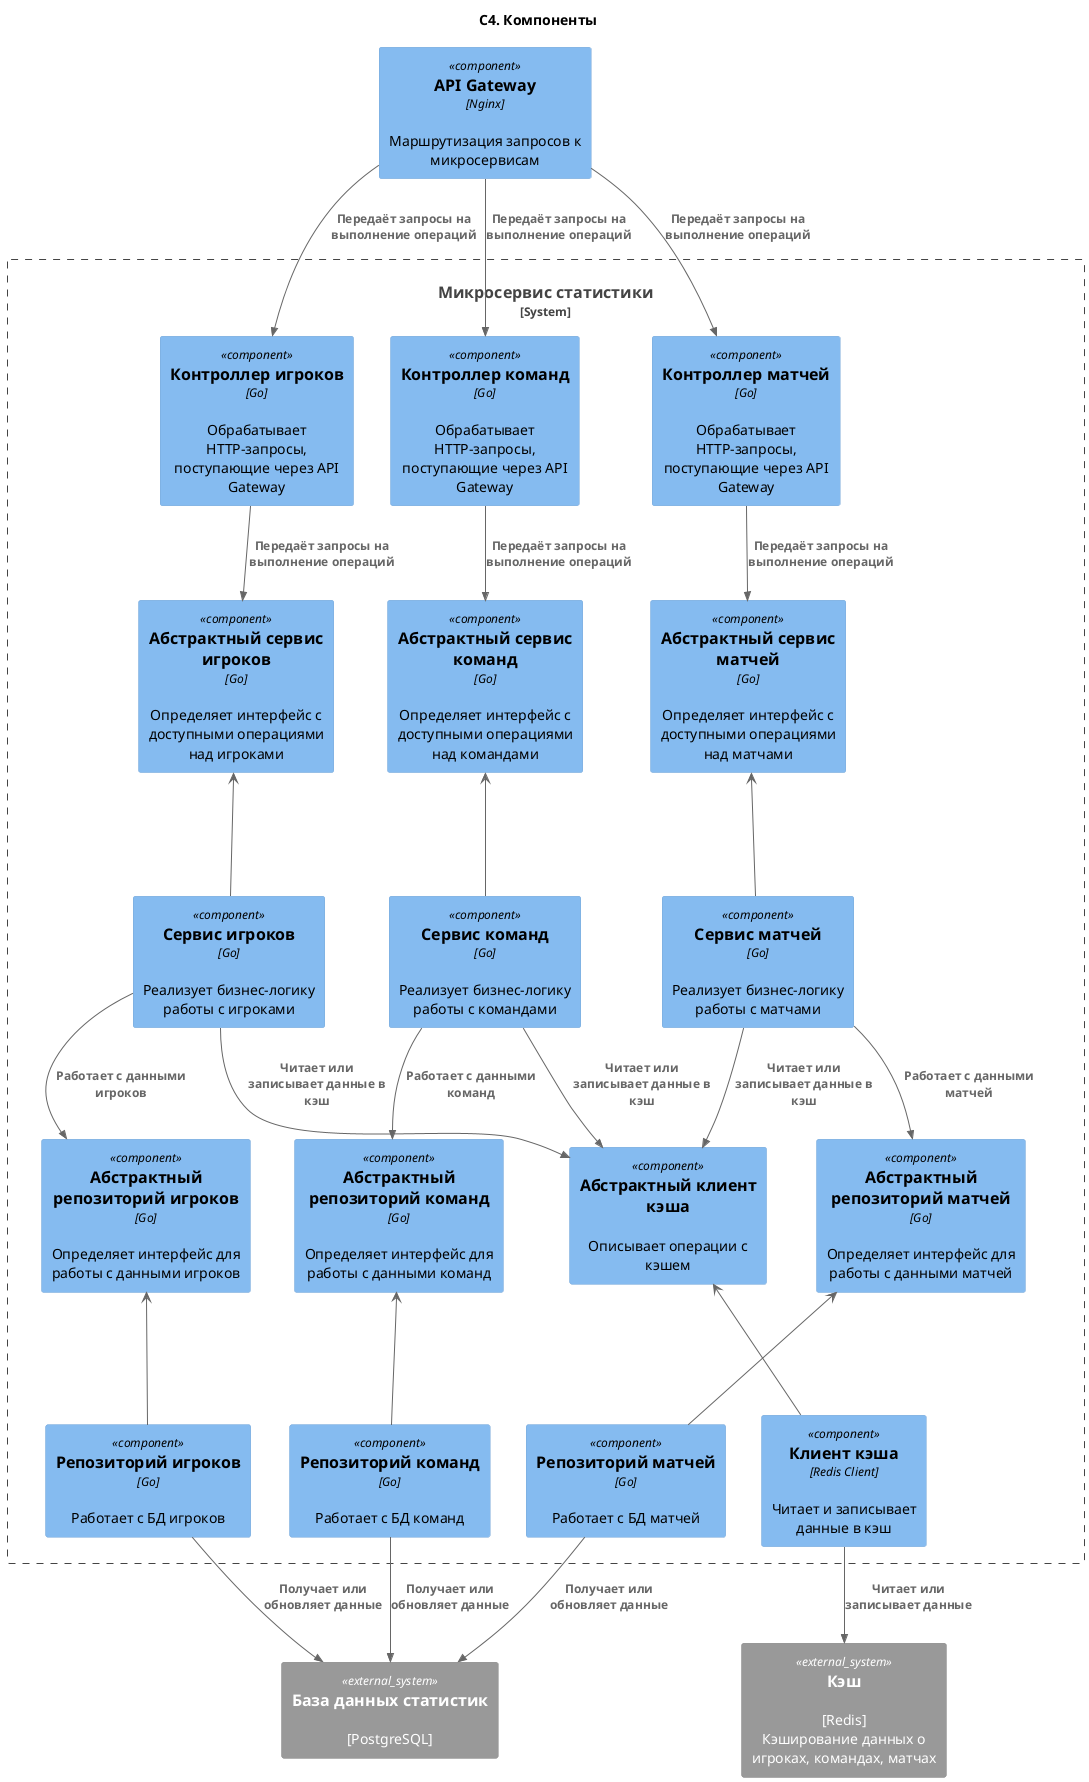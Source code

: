 @startuml Component
title "C4. Компоненты"

!include <C4/C4_Component>

Component(apiGateway, "API Gateway", "Nginx", "Маршрутизация запросов к микросервисам")

System_Boundary(productService, "Микросервис статистики") {
    Component(playerController, "Контроллер игроков", "Go", "Обрабатывает HTTP-запросы, поступающие через API Gateway")
    Component(teamController, "Контроллер команд", "Go", "Обрабатывает HTTP-запросы, поступающие через API Gateway")
    Component(matchController, "Контроллер матчей", "Go", "Обрабатывает HTTP-запросы, поступающие через API Gateway")
    Component(playerInterfaceService, "Абстрактный сервис игроков", "Go", "Определяет интерфейс с доступными операциями над игроками")
    Component(teamInterfaceService, "Абстрактный сервис команд", "Go", "Определяет интерфейс с доступными операциями над командами")
    Component(matchInterfaceService, "Абстрактный сервис матчей", "Go", "Определяет интерфейс с доступными операциями над матчами")
    Component(playerService, "Сервис игроков", "Go", "Реализует бизнес-логику работы с игроками")
    Component(teamService, "Сервис команд", "Go", "Реализует бизнес-логику работы с командами")
    Component(matchService, "Сервис матчей", "Go", "Реализует бизнес-логику работы с матчами")
    Component(playerInterfaceRepository, "Абстрактный репозиторий игроков", "Go", "Определяет интерфейс для работы с данными игроков")
    Component(teamInterfaceRepository, "Абстрактный репозиторий команд", "Go", "Определяет интерфейс для работы с данными команд")
    Component(matchInterfaceRepository, "Абстрактный репозиторий матчей", "Go", "Определяет интерфейс для работы с данными матчей")
    Component(playerRepository, "Репозиторий игроков", "Go", "Работает с БД игроков")
    Component(teamRepository, "Репозиторий команд", "Go", "Работает с БД команд")
    Component(matchRepository, "Репозиторий матчей", "Go", "Работает с БД матчей")
    Component(interfaceCacheClient, "Абстрактный клиент кэша", "", "Описывает операции с кэшем")
    Component(cacheClient, "Клиент кэша", "Redis Client", "Читает и записывает данные в кэш")
}

System_Ext(redis, "Кэш", "[Redis]\nКэширование данных о игроках, командах, матчах")
System_Ext(db, "База данных статистик", "[PostgreSQL]")

Rel(apiGateway, playerController, "Передаёт запросы на выполнение операций")
Rel(apiGateway, teamController, "Передаёт запросы на выполнение операций")
Rel(apiGateway, matchController, "Передаёт запросы на выполнение операций")

playerInterfaceService <--- playerService
teamInterfaceService <--- teamService
matchInterfaceService <---matchService

playerInterfaceRepository <--- playerRepository
teamInterfaceRepository <--- teamRepository
matchInterfaceRepository <--- matchRepository

interfaceCacheClient <--- cacheClient

Rel(playerController, playerInterfaceService, "Передаёт запросы на выполнение операций")
Rel(teamController, teamInterfaceService, "Передаёт запросы на выполнение операций")
Rel(matchController, matchInterfaceService, "Передаёт запросы на выполнение операций")

Rel(playerService, playerInterfaceRepository, "Работает с данными игроков")
Rel(playerService, interfaceCacheClient, "Читает или записывает данные в кэш")
Rel(teamService, teamInterfaceRepository, "Работает с данными команд")
Rel(teamService, interfaceCacheClient, "Читает или записывает данные в кэш")
Rel(matchService, matchInterfaceRepository, "Работает с данными матчей")
Rel(matchService, interfaceCacheClient, "Читает или записывает данные в кэш")

Rel(playerRepository, db, "Получает или обновляет данные")
Rel(teamRepository, db, "Получает или обновляет данные")
Rel(matchRepository, db, "Получает или обновляет данные")

Rel(cacheClient, redis, "Читает или записывает данные")

@enduml